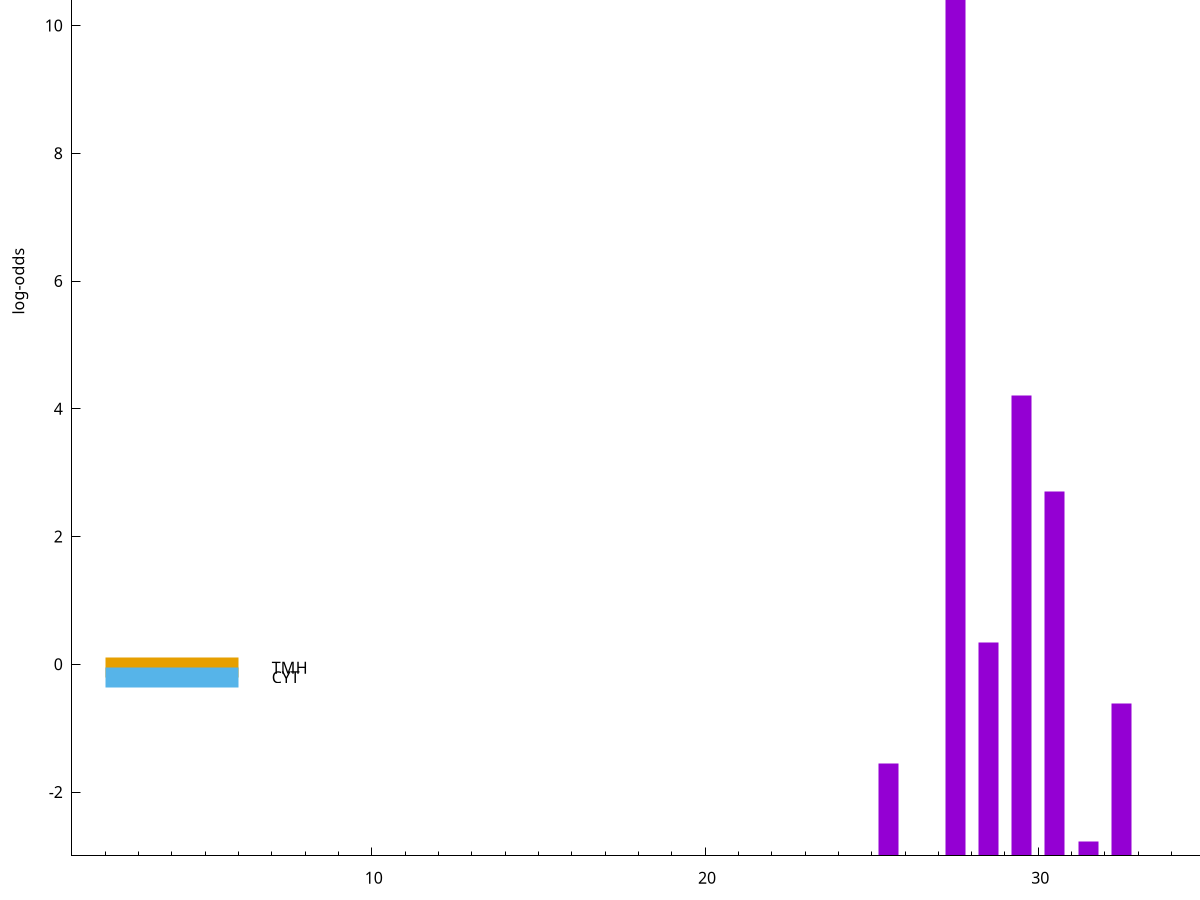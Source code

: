 set title "LipoP predictions for SRR5666568.gff"
set size 2., 1.4
set xrange [1:70] 
set mxtics 10
set yrange [-3:15]
set y2range [0:18]
set ylabel "log-odds"
set term postscript eps color solid "Helvetica" 30
set output "SRR5666568.gff114.eps"
set arrow from 2,12.8203 to 6,12.8203 nohead lt 1 lw 20
set label "SpI" at 7,12.8203
set arrow from 2,-0.0552071 to 6,-0.0552071 nohead lt 4 lw 20
set label "TMH" at 7,-0.0552071
set arrow from 2,-0.200913 to 6,-0.200913 nohead lt 3 lw 20
set label "CYT" at 7,-0.200913
set arrow from 2,12.8203 to 6,12.8203 nohead lt 1 lw 20
set label "SpI" at 7,12.8203
# NOTE: The scores below are the log-odds scores with the threshold
# NOTE: subtracted (a hack to make gnuplot make the histogram all
# NOTE: look nice).
plot "-" axes x1y2 title "" with impulses lt 1 lw 20
27.500000 15.814800
29.500000 7.208800
30.500000 5.701710
28.500000 3.343787
32.500000 2.392799
25.500000 1.450100
31.500000 0.219400
e
exit
